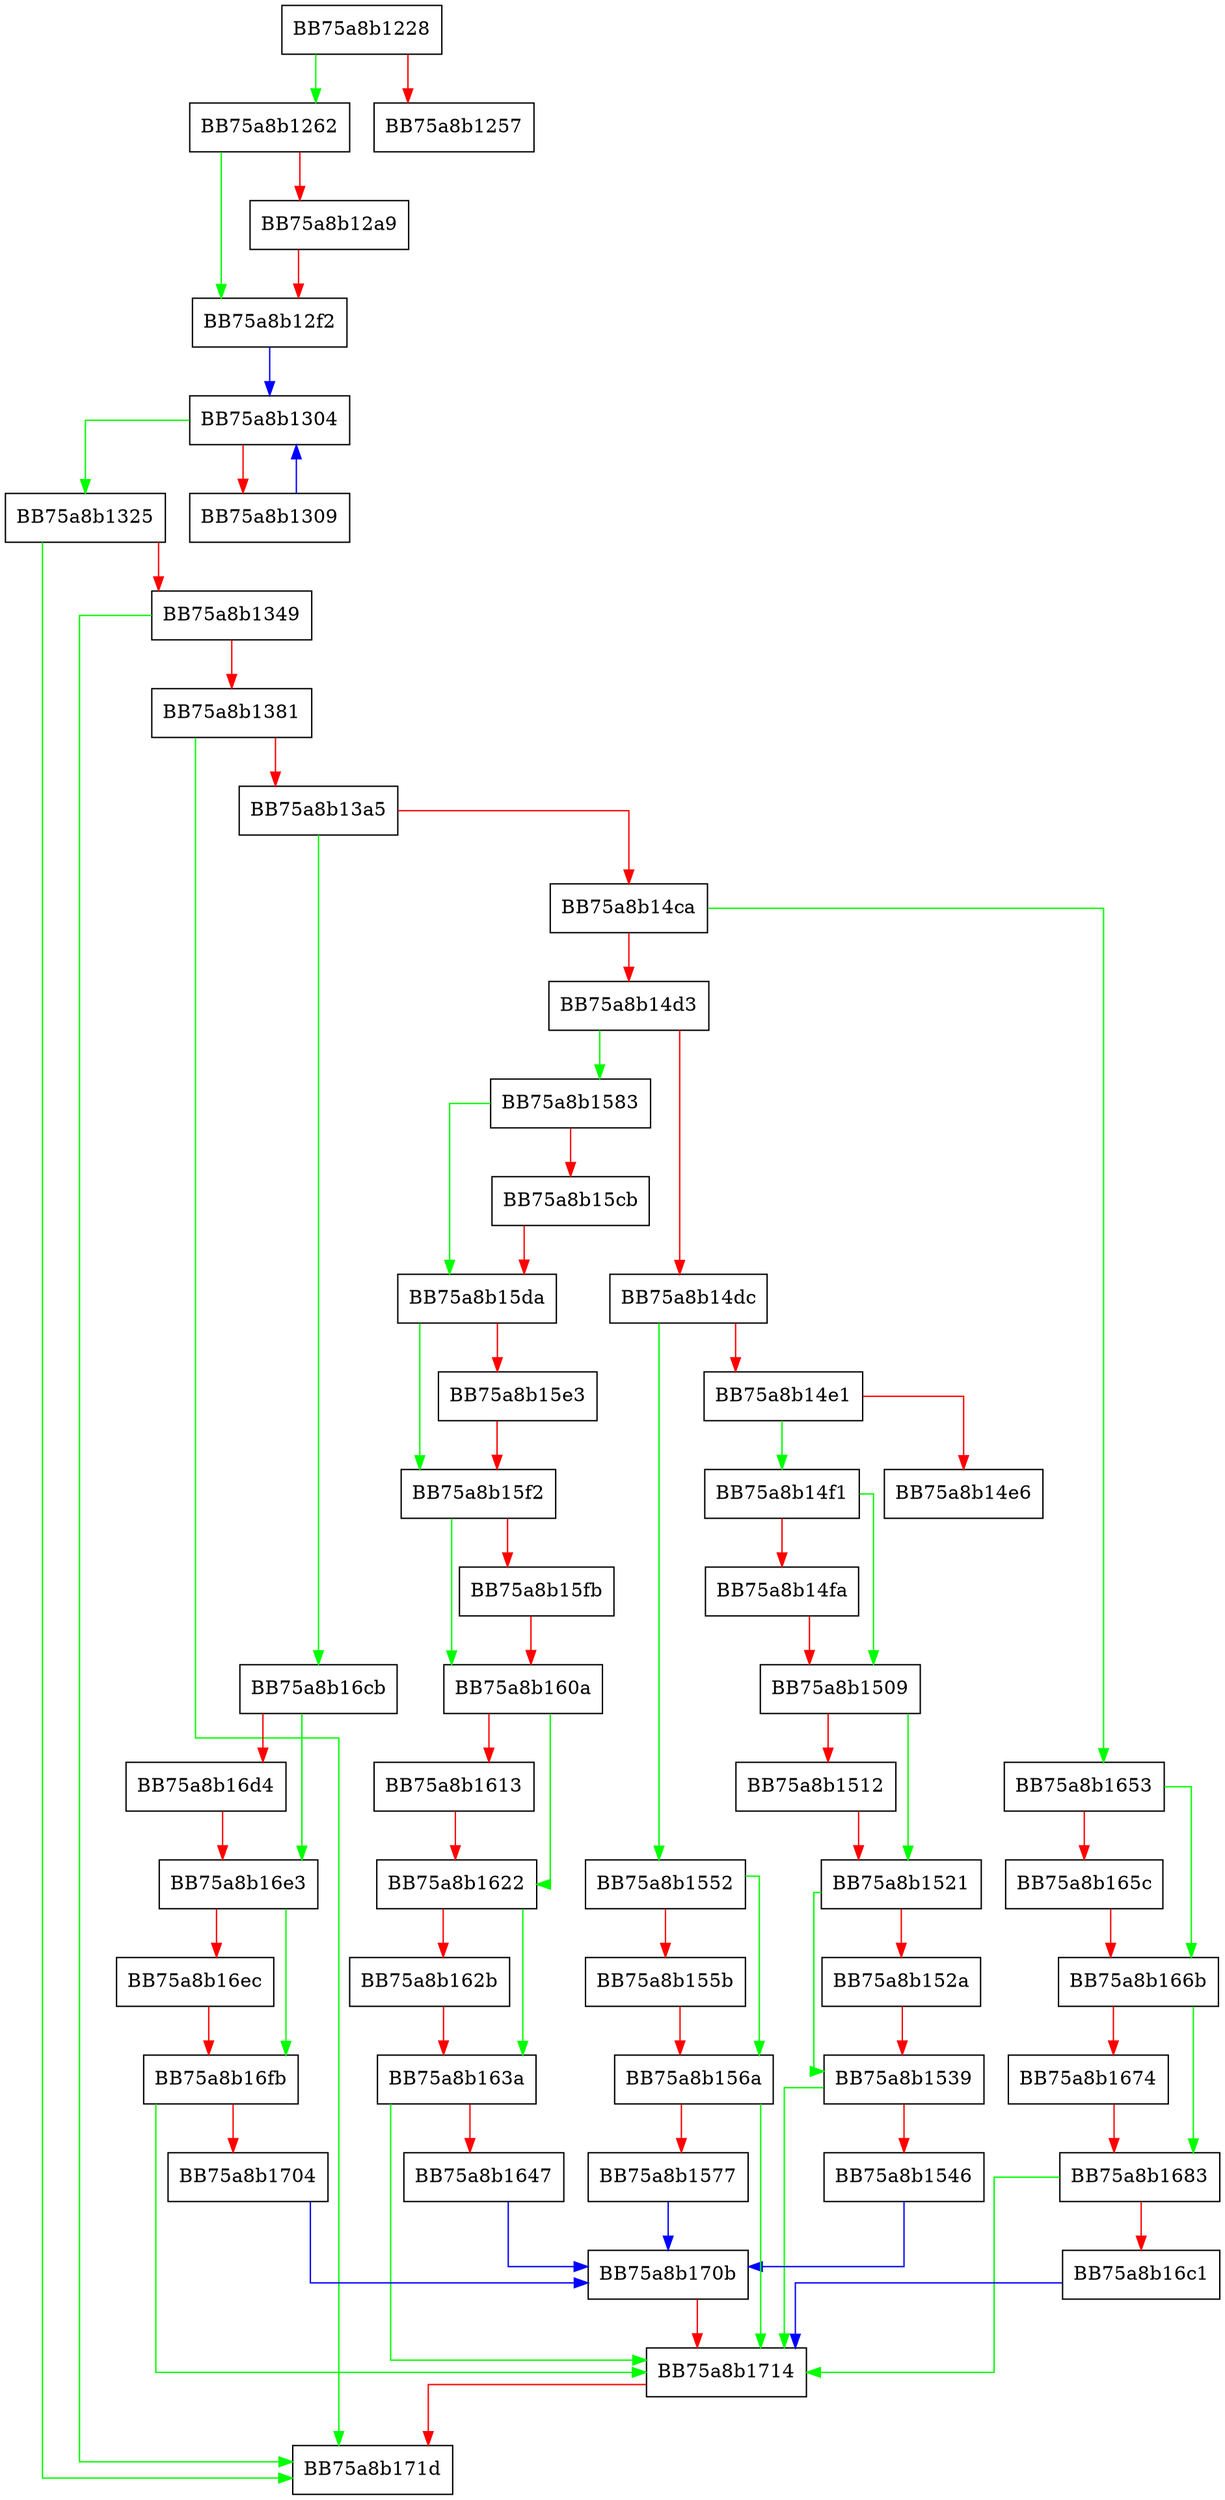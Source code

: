 digraph StreamContainerWriter {
  node [shape="box"];
  graph [splines=ortho];
  BB75a8b1228 -> BB75a8b1262 [color="green"];
  BB75a8b1228 -> BB75a8b1257 [color="red"];
  BB75a8b1262 -> BB75a8b12f2 [color="green"];
  BB75a8b1262 -> BB75a8b12a9 [color="red"];
  BB75a8b12a9 -> BB75a8b12f2 [color="red"];
  BB75a8b12f2 -> BB75a8b1304 [color="blue"];
  BB75a8b1304 -> BB75a8b1325 [color="green"];
  BB75a8b1304 -> BB75a8b1309 [color="red"];
  BB75a8b1309 -> BB75a8b1304 [color="blue"];
  BB75a8b1325 -> BB75a8b171d [color="green"];
  BB75a8b1325 -> BB75a8b1349 [color="red"];
  BB75a8b1349 -> BB75a8b171d [color="green"];
  BB75a8b1349 -> BB75a8b1381 [color="red"];
  BB75a8b1381 -> BB75a8b171d [color="green"];
  BB75a8b1381 -> BB75a8b13a5 [color="red"];
  BB75a8b13a5 -> BB75a8b16cb [color="green"];
  BB75a8b13a5 -> BB75a8b14ca [color="red"];
  BB75a8b14ca -> BB75a8b1653 [color="green"];
  BB75a8b14ca -> BB75a8b14d3 [color="red"];
  BB75a8b14d3 -> BB75a8b1583 [color="green"];
  BB75a8b14d3 -> BB75a8b14dc [color="red"];
  BB75a8b14dc -> BB75a8b1552 [color="green"];
  BB75a8b14dc -> BB75a8b14e1 [color="red"];
  BB75a8b14e1 -> BB75a8b14f1 [color="green"];
  BB75a8b14e1 -> BB75a8b14e6 [color="red"];
  BB75a8b14f1 -> BB75a8b1509 [color="green"];
  BB75a8b14f1 -> BB75a8b14fa [color="red"];
  BB75a8b14fa -> BB75a8b1509 [color="red"];
  BB75a8b1509 -> BB75a8b1521 [color="green"];
  BB75a8b1509 -> BB75a8b1512 [color="red"];
  BB75a8b1512 -> BB75a8b1521 [color="red"];
  BB75a8b1521 -> BB75a8b1539 [color="green"];
  BB75a8b1521 -> BB75a8b152a [color="red"];
  BB75a8b152a -> BB75a8b1539 [color="red"];
  BB75a8b1539 -> BB75a8b1714 [color="green"];
  BB75a8b1539 -> BB75a8b1546 [color="red"];
  BB75a8b1546 -> BB75a8b170b [color="blue"];
  BB75a8b1552 -> BB75a8b156a [color="green"];
  BB75a8b1552 -> BB75a8b155b [color="red"];
  BB75a8b155b -> BB75a8b156a [color="red"];
  BB75a8b156a -> BB75a8b1714 [color="green"];
  BB75a8b156a -> BB75a8b1577 [color="red"];
  BB75a8b1577 -> BB75a8b170b [color="blue"];
  BB75a8b1583 -> BB75a8b15da [color="green"];
  BB75a8b1583 -> BB75a8b15cb [color="red"];
  BB75a8b15cb -> BB75a8b15da [color="red"];
  BB75a8b15da -> BB75a8b15f2 [color="green"];
  BB75a8b15da -> BB75a8b15e3 [color="red"];
  BB75a8b15e3 -> BB75a8b15f2 [color="red"];
  BB75a8b15f2 -> BB75a8b160a [color="green"];
  BB75a8b15f2 -> BB75a8b15fb [color="red"];
  BB75a8b15fb -> BB75a8b160a [color="red"];
  BB75a8b160a -> BB75a8b1622 [color="green"];
  BB75a8b160a -> BB75a8b1613 [color="red"];
  BB75a8b1613 -> BB75a8b1622 [color="red"];
  BB75a8b1622 -> BB75a8b163a [color="green"];
  BB75a8b1622 -> BB75a8b162b [color="red"];
  BB75a8b162b -> BB75a8b163a [color="red"];
  BB75a8b163a -> BB75a8b1714 [color="green"];
  BB75a8b163a -> BB75a8b1647 [color="red"];
  BB75a8b1647 -> BB75a8b170b [color="blue"];
  BB75a8b1653 -> BB75a8b166b [color="green"];
  BB75a8b1653 -> BB75a8b165c [color="red"];
  BB75a8b165c -> BB75a8b166b [color="red"];
  BB75a8b166b -> BB75a8b1683 [color="green"];
  BB75a8b166b -> BB75a8b1674 [color="red"];
  BB75a8b1674 -> BB75a8b1683 [color="red"];
  BB75a8b1683 -> BB75a8b1714 [color="green"];
  BB75a8b1683 -> BB75a8b16c1 [color="red"];
  BB75a8b16c1 -> BB75a8b1714 [color="blue"];
  BB75a8b16cb -> BB75a8b16e3 [color="green"];
  BB75a8b16cb -> BB75a8b16d4 [color="red"];
  BB75a8b16d4 -> BB75a8b16e3 [color="red"];
  BB75a8b16e3 -> BB75a8b16fb [color="green"];
  BB75a8b16e3 -> BB75a8b16ec [color="red"];
  BB75a8b16ec -> BB75a8b16fb [color="red"];
  BB75a8b16fb -> BB75a8b1714 [color="green"];
  BB75a8b16fb -> BB75a8b1704 [color="red"];
  BB75a8b1704 -> BB75a8b170b [color="blue"];
  BB75a8b170b -> BB75a8b1714 [color="red"];
  BB75a8b1714 -> BB75a8b171d [color="red"];
}